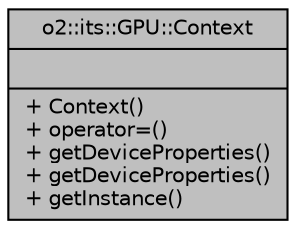digraph "o2::its::GPU::Context"
{
 // INTERACTIVE_SVG=YES
  bgcolor="transparent";
  edge [fontname="Helvetica",fontsize="10",labelfontname="Helvetica",labelfontsize="10"];
  node [fontname="Helvetica",fontsize="10",shape=record];
  Node1 [label="{o2::its::GPU::Context\n||+ Context()\l+ operator=()\l+ getDeviceProperties()\l+ getDeviceProperties()\l+ getInstance()\l}",height=0.2,width=0.4,color="black", fillcolor="grey75", style="filled", fontcolor="black"];
}
